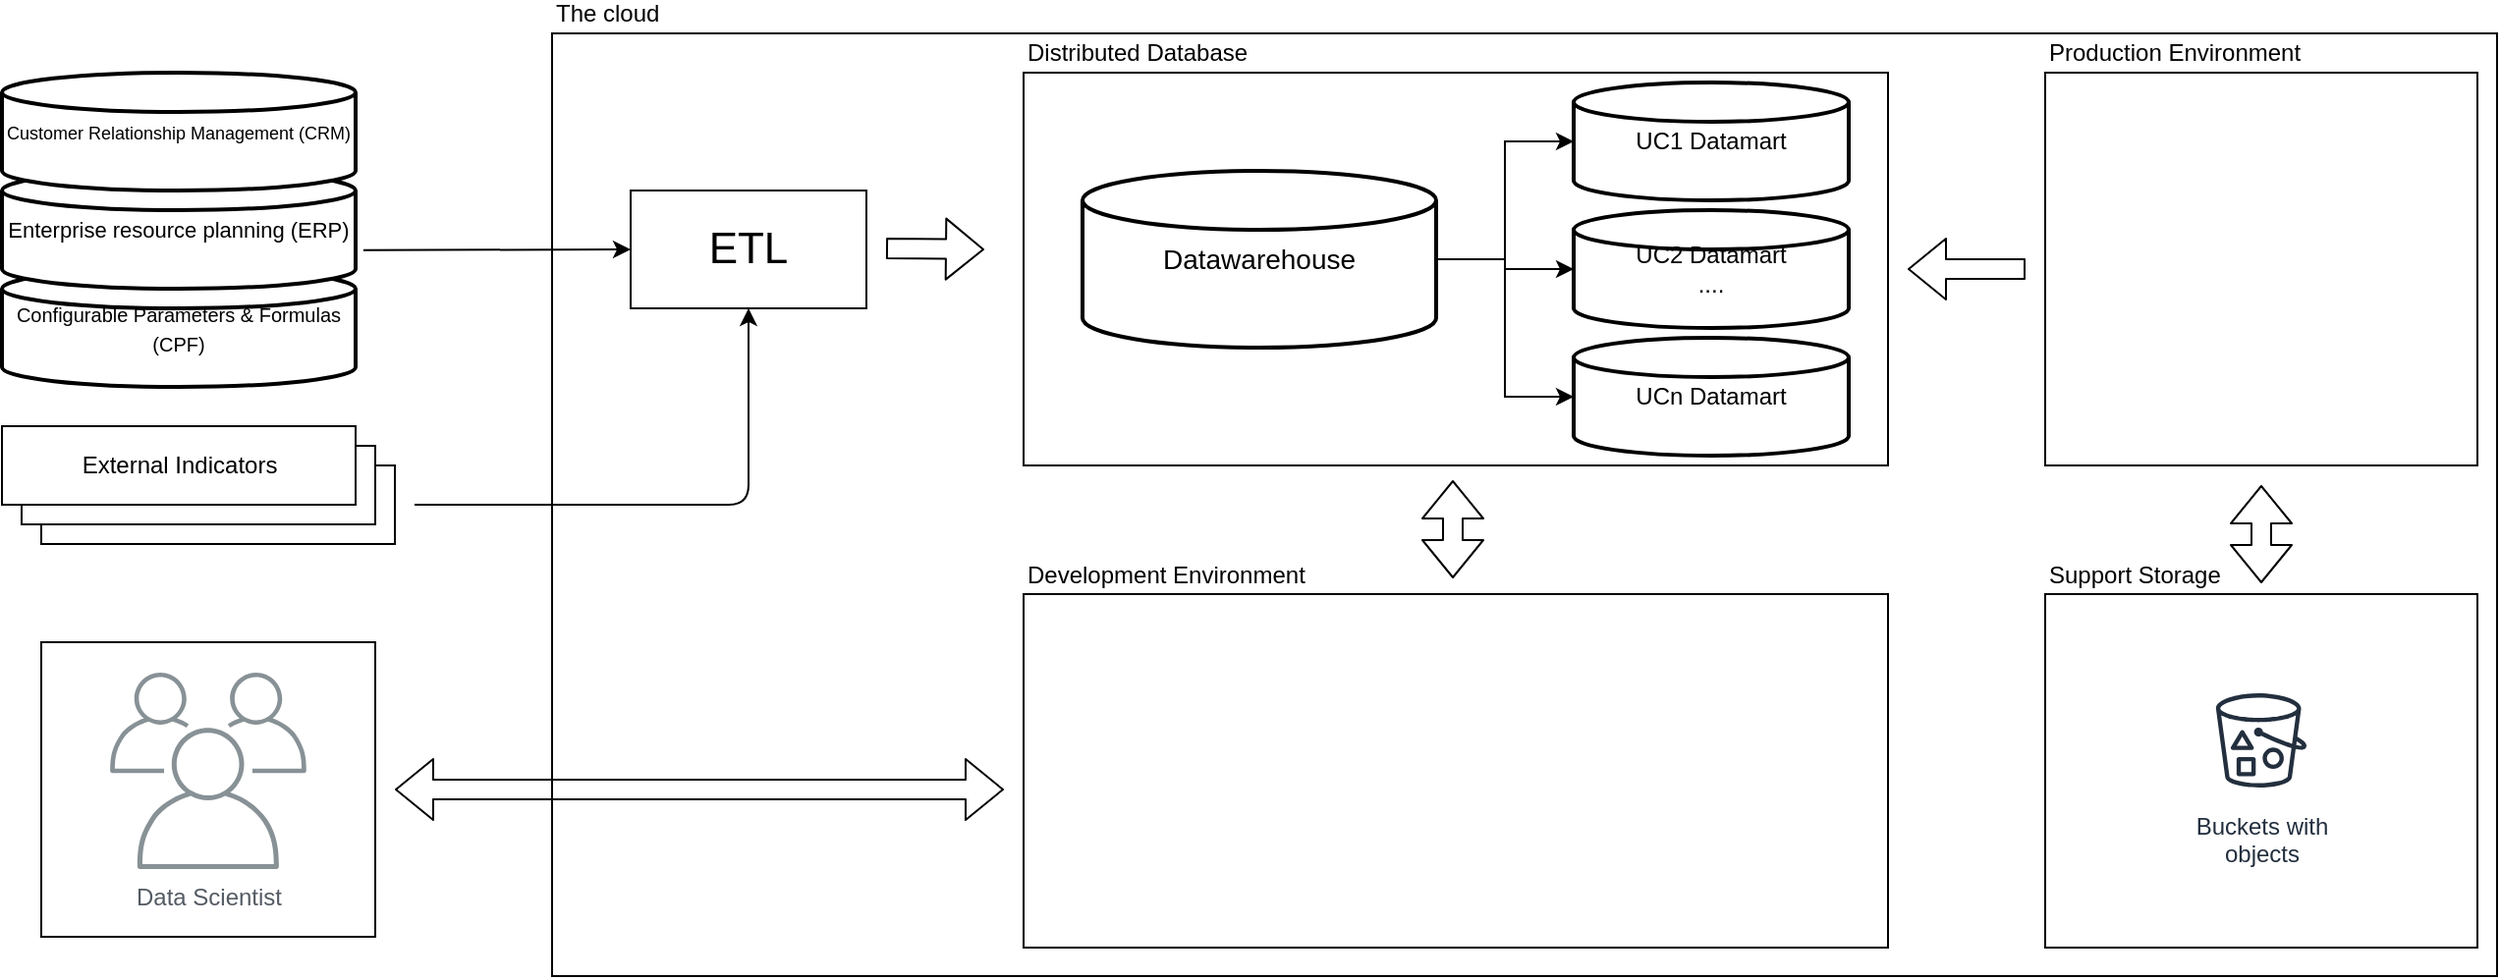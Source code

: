 <mxfile version="12.3.3" type="device" pages="1"><diagram id="ZlysFxcX83j420bJ2iT3" name="Page-1"><mxGraphModel dx="1221" dy="587" grid="1" gridSize="10" guides="1" tooltips="1" connect="1" arrows="1" fold="1" page="1" pageScale="1" pageWidth="850" pageHeight="1100" math="0" shadow="0"><root><mxCell id="0"/><mxCell id="1" parent="0"/><mxCell id="0Eoq60a4EWxqkUG07Qvn-47" value="" style="rounded=0;whiteSpace=wrap;html=1;align=left;" vertex="1" parent="1"><mxGeometry x="60" y="330" width="170" height="150" as="geometry"/></mxCell><mxCell id="0Eoq60a4EWxqkUG07Qvn-39" value="" style="rounded=0;whiteSpace=wrap;html=1;align=left;" vertex="1" parent="1"><mxGeometry x="320" y="20" width="990" height="480" as="geometry"/></mxCell><mxCell id="0Eoq60a4EWxqkUG07Qvn-31" value="" style="rounded=0;whiteSpace=wrap;html=1;align=left;" vertex="1" parent="1"><mxGeometry x="1080" y="305.5" width="220" height="180" as="geometry"/></mxCell><mxCell id="0Eoq60a4EWxqkUG07Qvn-19" value="" style="rounded=0;whiteSpace=wrap;html=1;" vertex="1" parent="1"><mxGeometry x="1080" y="40" width="220" height="200" as="geometry"/></mxCell><mxCell id="0Eoq60a4EWxqkUG07Qvn-17" value="" style="rounded=0;whiteSpace=wrap;html=1;" vertex="1" parent="1"><mxGeometry x="560" y="40" width="440" height="200" as="geometry"/></mxCell><mxCell id="0Eoq60a4EWxqkUG07Qvn-4" value="&lt;span id=&quot;docs-internal-guid-5ffea298-7fff-1c69-81d6-e9642ad877a1&quot;&gt;&lt;span style=&quot;font-family: &amp;#34;arial&amp;#34; ; background-color: transparent ; vertical-align: baseline ; white-space: pre-wrap&quot;&gt;&lt;font style=&quot;font-size: 10px&quot;&gt;Configurable Parameters &amp;amp; Formulas (CPF)&lt;/font&gt;&lt;/span&gt;&lt;/span&gt;" style="strokeWidth=2;html=1;shape=mxgraph.flowchart.database;whiteSpace=wrap;" vertex="1" parent="1"><mxGeometry x="40" y="140" width="180" height="60" as="geometry"/></mxCell><mxCell id="0Eoq60a4EWxqkUG07Qvn-3" value="&lt;span id=&quot;docs-internal-guid-2bb9358e-7fff-8181-9e72-5b3eb855172d&quot;&gt;&lt;span style=&quot;font-family: &amp;#34;arial&amp;#34; ; background-color: transparent ; vertical-align: baseline ; white-space: pre-wrap&quot;&gt;&lt;font style=&quot;font-size: 11px&quot;&gt;Enterprise resource planning (ERP)&lt;/font&gt;&lt;/span&gt;&lt;/span&gt;" style="strokeWidth=2;html=1;shape=mxgraph.flowchart.database;whiteSpace=wrap;" vertex="1" parent="1"><mxGeometry x="40" y="90" width="180" height="60" as="geometry"/></mxCell><mxCell id="0Eoq60a4EWxqkUG07Qvn-2" value="&lt;span id=&quot;docs-internal-guid-5ffea298-7fff-1c69-81d6-e9642ad877a1&quot;&gt;&lt;span style=&quot;font-family: &amp;#34;arial&amp;#34; ; background-color: transparent ; vertical-align: baseline ; white-space: pre-wrap&quot;&gt;&lt;font style=&quot;font-size: 9px&quot;&gt;Customer Relationship Management (CRM)&lt;/font&gt;&lt;/span&gt;&lt;/span&gt;" style="strokeWidth=2;html=1;shape=mxgraph.flowchart.database;whiteSpace=wrap;" vertex="1" parent="1"><mxGeometry x="40" y="40" width="180" height="60" as="geometry"/></mxCell><mxCell id="0Eoq60a4EWxqkUG07Qvn-7" value="External Indicators&lt;br&gt;" style="html=1;dashed=0;whitespace=wrap;" vertex="1" parent="1"><mxGeometry x="60" y="240" width="180" height="40" as="geometry"/></mxCell><mxCell id="0Eoq60a4EWxqkUG07Qvn-6" value="External Indicators&lt;br&gt;" style="html=1;dashed=0;whitespace=wrap;" vertex="1" parent="1"><mxGeometry x="50" y="230" width="180" height="40" as="geometry"/></mxCell><mxCell id="0Eoq60a4EWxqkUG07Qvn-5" value="External Indicators&lt;br&gt;" style="html=1;dashed=0;whitespace=wrap;" vertex="1" parent="1"><mxGeometry x="40" y="220" width="180" height="40" as="geometry"/></mxCell><mxCell id="0Eoq60a4EWxqkUG07Qvn-8" value="&lt;font style=&quot;font-size: 22px&quot;&gt;ETL&lt;/font&gt;" style="rounded=0;whiteSpace=wrap;html=1;" vertex="1" parent="1"><mxGeometry x="360" y="100" width="120" height="60" as="geometry"/></mxCell><mxCell id="0Eoq60a4EWxqkUG07Qvn-14" style="edgeStyle=orthogonalEdgeStyle;rounded=0;orthogonalLoop=1;jettySize=auto;html=1;exitX=1;exitY=0.5;exitDx=0;exitDy=0;exitPerimeter=0;entryX=0;entryY=0.5;entryDx=0;entryDy=0;entryPerimeter=0;" edge="1" parent="1" source="0Eoq60a4EWxqkUG07Qvn-10" target="0Eoq60a4EWxqkUG07Qvn-11"><mxGeometry relative="1" as="geometry"/></mxCell><mxCell id="0Eoq60a4EWxqkUG07Qvn-15" style="edgeStyle=orthogonalEdgeStyle;rounded=0;orthogonalLoop=1;jettySize=auto;html=1;exitX=1;exitY=0.5;exitDx=0;exitDy=0;exitPerimeter=0;entryX=0;entryY=0.5;entryDx=0;entryDy=0;entryPerimeter=0;" edge="1" parent="1" source="0Eoq60a4EWxqkUG07Qvn-10" target="0Eoq60a4EWxqkUG07Qvn-12"><mxGeometry relative="1" as="geometry"/></mxCell><mxCell id="0Eoq60a4EWxqkUG07Qvn-16" style="edgeStyle=orthogonalEdgeStyle;rounded=0;orthogonalLoop=1;jettySize=auto;html=1;exitX=1;exitY=0.5;exitDx=0;exitDy=0;exitPerimeter=0;entryX=0;entryY=0.5;entryDx=0;entryDy=0;entryPerimeter=0;" edge="1" parent="1" source="0Eoq60a4EWxqkUG07Qvn-10" target="0Eoq60a4EWxqkUG07Qvn-13"><mxGeometry relative="1" as="geometry"/></mxCell><mxCell id="0Eoq60a4EWxqkUG07Qvn-10" value="&lt;span id=&quot;docs-internal-guid-5ffea298-7fff-1c69-81d6-e9642ad877a1&quot;&gt;&lt;span style=&quot;font-family: &amp;#34;arial&amp;#34; ; background-color: transparent ; vertical-align: baseline ; white-space: pre-wrap&quot;&gt;&lt;font style=&quot;font-size: 14px&quot;&gt;Datawarehouse&lt;/font&gt;&lt;/span&gt;&lt;/span&gt;" style="strokeWidth=2;html=1;shape=mxgraph.flowchart.database;whiteSpace=wrap;" vertex="1" parent="1"><mxGeometry x="590" y="90" width="180" height="90" as="geometry"/></mxCell><mxCell id="0Eoq60a4EWxqkUG07Qvn-11" value="UC1 Datamart" style="strokeWidth=2;html=1;shape=mxgraph.flowchart.database;whiteSpace=wrap;" vertex="1" parent="1"><mxGeometry x="840" y="45" width="140" height="60" as="geometry"/></mxCell><mxCell id="0Eoq60a4EWxqkUG07Qvn-12" value="UC2 Datamart&lt;br&gt;...." style="strokeWidth=2;html=1;shape=mxgraph.flowchart.database;whiteSpace=wrap;" vertex="1" parent="1"><mxGeometry x="840" y="110" width="140" height="60" as="geometry"/></mxCell><mxCell id="0Eoq60a4EWxqkUG07Qvn-13" value="UCn Datamart" style="strokeWidth=2;html=1;shape=mxgraph.flowchart.database;whiteSpace=wrap;" vertex="1" parent="1"><mxGeometry x="840" y="175" width="140" height="60" as="geometry"/></mxCell><mxCell id="0Eoq60a4EWxqkUG07Qvn-18" value="" style="rounded=0;whiteSpace=wrap;html=1;" vertex="1" parent="1"><mxGeometry x="560" y="305.5" width="440" height="180" as="geometry"/></mxCell><mxCell id="0Eoq60a4EWxqkUG07Qvn-20" value="Production Environment" style="text;html=1;strokeColor=none;fillColor=none;align=left;verticalAlign=middle;whiteSpace=wrap;rounded=0;" vertex="1" parent="1"><mxGeometry x="1080" y="25" width="220" height="10" as="geometry"/></mxCell><mxCell id="0Eoq60a4EWxqkUG07Qvn-22" value="Distributed Database" style="text;html=1;strokeColor=none;fillColor=none;align=left;verticalAlign=middle;whiteSpace=wrap;rounded=0;" vertex="1" parent="1"><mxGeometry x="560" y="20" width="170" height="20" as="geometry"/></mxCell><mxCell id="0Eoq60a4EWxqkUG07Qvn-23" value="Development Environment" style="text;html=1;strokeColor=none;fillColor=none;align=left;verticalAlign=middle;whiteSpace=wrap;rounded=0;" vertex="1" parent="1"><mxGeometry x="560" y="295.5" width="170" as="geometry"/></mxCell><mxCell id="0Eoq60a4EWxqkUG07Qvn-24" value="" style="endArrow=classic;html=1;entryX=0.5;entryY=1;entryDx=0;entryDy=0;" edge="1" parent="1" target="0Eoq60a4EWxqkUG07Qvn-8"><mxGeometry width="50" height="50" relative="1" as="geometry"><mxPoint x="250" y="260" as="sourcePoint"/><mxPoint x="410" y="170" as="targetPoint"/><Array as="points"><mxPoint x="420" y="260"/></Array></mxGeometry></mxCell><mxCell id="0Eoq60a4EWxqkUG07Qvn-25" value="" style="endArrow=classic;html=1;entryX=0;entryY=0.5;entryDx=0;entryDy=0;exitX=1.022;exitY=0.673;exitDx=0;exitDy=0;exitPerimeter=0;" edge="1" parent="1" source="0Eoq60a4EWxqkUG07Qvn-3" target="0Eoq60a4EWxqkUG07Qvn-8"><mxGeometry width="50" height="50" relative="1" as="geometry"><mxPoint x="260" y="160" as="sourcePoint"/><mxPoint x="310" y="110" as="targetPoint"/></mxGeometry></mxCell><mxCell id="0Eoq60a4EWxqkUG07Qvn-26" value="" style="shape=flexArrow;endArrow=classic;html=1;" edge="1" parent="1"><mxGeometry width="50" height="50" relative="1" as="geometry"><mxPoint x="490" y="129.5" as="sourcePoint"/><mxPoint x="540" y="130" as="targetPoint"/></mxGeometry></mxCell><mxCell id="0Eoq60a4EWxqkUG07Qvn-27" value="" style="shape=image;verticalLabelPosition=bottom;labelBackgroundColor=#ffffff;verticalAlign=top;aspect=fixed;imageAspect=0;image=https://images.ctfassets.net/k49d63tr8kcn/5lTAuBdak8qsamGwC0kEMO/61052086f3eca17dc27bd79b4b5737aa/Shiny.png;" vertex="1" parent="1"><mxGeometry x="1091" y="55" width="198" height="75" as="geometry"/></mxCell><mxCell id="0Eoq60a4EWxqkUG07Qvn-28" value="" style="shape=image;verticalLabelPosition=bottom;labelBackgroundColor=#ffffff;verticalAlign=top;aspect=fixed;imageAspect=0;image=https://www.pngkit.com/png/full/861-8618685_numfocus-plotly-dash-logo.png;" vertex="1" parent="1"><mxGeometry x="1113" y="150.5" width="154" height="59" as="geometry"/></mxCell><mxCell id="0Eoq60a4EWxqkUG07Qvn-32" value="Support Storage" style="text;html=1;strokeColor=none;fillColor=none;align=left;verticalAlign=middle;whiteSpace=wrap;rounded=0;" vertex="1" parent="1"><mxGeometry x="1080" y="295.5" width="170" as="geometry"/></mxCell><mxCell id="0Eoq60a4EWxqkUG07Qvn-33" value="Buckets with&lt;br&gt;objects" style="outlineConnect=0;fontColor=#232F3E;gradientColor=none;strokeColor=#232F3E;fillColor=#ffffff;dashed=0;verticalLabelPosition=bottom;verticalAlign=top;align=center;html=1;fontSize=12;fontStyle=0;aspect=fixed;shape=mxgraph.aws4.resourceIcon;resIcon=mxgraph.aws4.bucket_with_objects;" vertex="1" parent="1"><mxGeometry x="1160" y="350" width="60" height="60" as="geometry"/></mxCell><mxCell id="0Eoq60a4EWxqkUG07Qvn-36" value="" style="shape=flexArrow;endArrow=classic;startArrow=classic;html=1;" edge="1" parent="1"><mxGeometry width="50" height="50" relative="1" as="geometry"><mxPoint x="1190" y="300" as="sourcePoint"/><mxPoint x="1190" y="250" as="targetPoint"/></mxGeometry></mxCell><mxCell id="0Eoq60a4EWxqkUG07Qvn-37" value="" style="shape=flexArrow;endArrow=classic;html=1;" edge="1" parent="1"><mxGeometry width="50" height="50" relative="1" as="geometry"><mxPoint x="1070" y="140" as="sourcePoint"/><mxPoint x="1010" y="140" as="targetPoint"/></mxGeometry></mxCell><mxCell id="0Eoq60a4EWxqkUG07Qvn-40" value="The cloud" style="text;html=1;strokeColor=none;fillColor=none;align=left;verticalAlign=middle;whiteSpace=wrap;rounded=0;" vertex="1" parent="1"><mxGeometry x="320" y="10" width="170" as="geometry"/></mxCell><mxCell id="0Eoq60a4EWxqkUG07Qvn-42" value="" style="shape=flexArrow;endArrow=classic;startArrow=classic;html=1;" edge="1" parent="1"><mxGeometry width="50" height="50" relative="1" as="geometry"><mxPoint x="778.5" y="297.5" as="sourcePoint"/><mxPoint x="778.5" y="247.5" as="targetPoint"/></mxGeometry></mxCell><mxCell id="0Eoq60a4EWxqkUG07Qvn-44" value="" style="shape=image;verticalLabelPosition=bottom;labelBackgroundColor=#ffffff;verticalAlign=top;aspect=fixed;imageAspect=0;image=https://upload.wikimedia.org/wikipedia/commons/thumb/f/f8/Python_logo_and_wordmark.svg/2000px-Python_logo_and_wordmark.svg.png;" vertex="1" parent="1"><mxGeometry x="635" y="330" width="135" height="40" as="geometry"/></mxCell><mxCell id="0Eoq60a4EWxqkUG07Qvn-45" value="" style="shape=image;verticalLabelPosition=bottom;labelBackgroundColor=#ffffff;verticalAlign=top;aspect=fixed;imageAspect=0;image=https://upload.wikimedia.org/wikipedia/commons/thumb/1/1b/R_logo.svg/724px-R_logo.svg.png;" vertex="1" parent="1"><mxGeometry x="830" y="322" width="60" height="47" as="geometry"/></mxCell><mxCell id="0Eoq60a4EWxqkUG07Qvn-46" value="Data Scientist" style="outlineConnect=0;gradientColor=none;fontColor=#545B64;strokeColor=none;fillColor=#879196;dashed=0;verticalLabelPosition=bottom;verticalAlign=top;align=center;html=1;fontSize=12;fontStyle=0;aspect=fixed;shape=mxgraph.aws4.illustration_users;pointerEvents=1" vertex="1" parent="1"><mxGeometry x="95" y="345.5" width="100" height="100" as="geometry"/></mxCell><mxCell id="0Eoq60a4EWxqkUG07Qvn-54" value="" style="shape=flexArrow;endArrow=classic;startArrow=classic;html=1;" edge="1" parent="1"><mxGeometry width="50" height="50" relative="1" as="geometry"><mxPoint x="240" y="405" as="sourcePoint"/><mxPoint x="550" y="405" as="targetPoint"/></mxGeometry></mxCell><mxCell id="0Eoq60a4EWxqkUG07Qvn-56" value="" style="shape=image;verticalLabelPosition=bottom;labelBackgroundColor=#ffffff;verticalAlign=top;aspect=fixed;imageAspect=0;image=https://s3.ap-south-1.amazonaws.com/techleerimages/dc917605-1463-4d10-bbff-b457d723388b.png;" vertex="1" parent="1"><mxGeometry x="687" y="370" width="166" height="110" as="geometry"/></mxCell></root></mxGraphModel></diagram></mxfile>